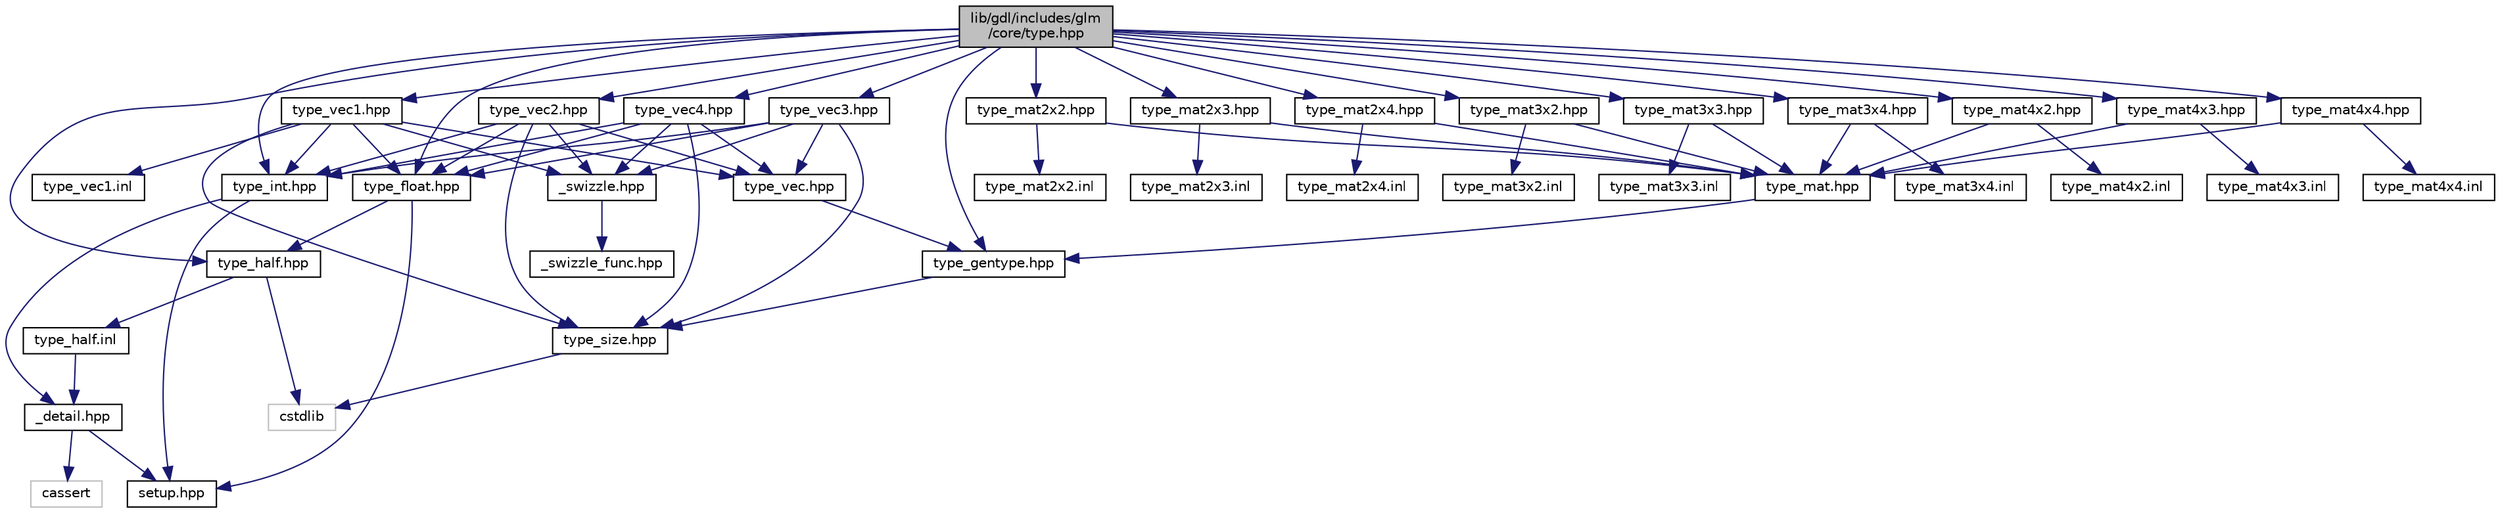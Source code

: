 digraph "lib/gdl/includes/glm/core/type.hpp"
{
  edge [fontname="Helvetica",fontsize="10",labelfontname="Helvetica",labelfontsize="10"];
  node [fontname="Helvetica",fontsize="10",shape=record];
  Node1 [label="lib/gdl/includes/glm\l/core/type.hpp",height=0.2,width=0.4,color="black", fillcolor="grey75", style="filled", fontcolor="black"];
  Node1 -> Node2 [color="midnightblue",fontsize="10",style="solid",fontname="Helvetica"];
  Node2 [label="type_half.hpp",height=0.2,width=0.4,color="black", fillcolor="white", style="filled",URL="$type__half_8hpp.html"];
  Node2 -> Node3 [color="midnightblue",fontsize="10",style="solid",fontname="Helvetica"];
  Node3 [label="cstdlib",height=0.2,width=0.4,color="grey75", fillcolor="white", style="filled"];
  Node2 -> Node4 [color="midnightblue",fontsize="10",style="solid",fontname="Helvetica"];
  Node4 [label="type_half.inl",height=0.2,width=0.4,color="black", fillcolor="white", style="filled",URL="$type__half_8inl.html"];
  Node4 -> Node5 [color="midnightblue",fontsize="10",style="solid",fontname="Helvetica"];
  Node5 [label="_detail.hpp",height=0.2,width=0.4,color="black", fillcolor="white", style="filled",URL="$__detail_8hpp.html"];
  Node5 -> Node6 [color="midnightblue",fontsize="10",style="solid",fontname="Helvetica"];
  Node6 [label="setup.hpp",height=0.2,width=0.4,color="black", fillcolor="white", style="filled",URL="$setup_8hpp.html"];
  Node5 -> Node7 [color="midnightblue",fontsize="10",style="solid",fontname="Helvetica"];
  Node7 [label="cassert",height=0.2,width=0.4,color="grey75", fillcolor="white", style="filled"];
  Node1 -> Node8 [color="midnightblue",fontsize="10",style="solid",fontname="Helvetica"];
  Node8 [label="type_float.hpp",height=0.2,width=0.4,color="black", fillcolor="white", style="filled",URL="$type__float_8hpp.html"];
  Node8 -> Node2 [color="midnightblue",fontsize="10",style="solid",fontname="Helvetica"];
  Node8 -> Node6 [color="midnightblue",fontsize="10",style="solid",fontname="Helvetica"];
  Node1 -> Node9 [color="midnightblue",fontsize="10",style="solid",fontname="Helvetica"];
  Node9 [label="type_int.hpp",height=0.2,width=0.4,color="black", fillcolor="white", style="filled",URL="$type__int_8hpp.html"];
  Node9 -> Node6 [color="midnightblue",fontsize="10",style="solid",fontname="Helvetica"];
  Node9 -> Node5 [color="midnightblue",fontsize="10",style="solid",fontname="Helvetica"];
  Node1 -> Node10 [color="midnightblue",fontsize="10",style="solid",fontname="Helvetica"];
  Node10 [label="type_gentype.hpp",height=0.2,width=0.4,color="black", fillcolor="white", style="filled",URL="$type__gentype_8hpp.html"];
  Node10 -> Node11 [color="midnightblue",fontsize="10",style="solid",fontname="Helvetica"];
  Node11 [label="type_size.hpp",height=0.2,width=0.4,color="black", fillcolor="white", style="filled",URL="$type__size_8hpp.html"];
  Node11 -> Node3 [color="midnightblue",fontsize="10",style="solid",fontname="Helvetica"];
  Node1 -> Node12 [color="midnightblue",fontsize="10",style="solid",fontname="Helvetica"];
  Node12 [label="type_vec1.hpp",height=0.2,width=0.4,color="black", fillcolor="white", style="filled",URL="$type__vec1_8hpp.html"];
  Node12 -> Node13 [color="midnightblue",fontsize="10",style="solid",fontname="Helvetica"];
  Node13 [label="type_vec.hpp",height=0.2,width=0.4,color="black", fillcolor="white", style="filled",URL="$type__vec_8hpp.html"];
  Node13 -> Node10 [color="midnightblue",fontsize="10",style="solid",fontname="Helvetica"];
  Node12 -> Node8 [color="midnightblue",fontsize="10",style="solid",fontname="Helvetica"];
  Node12 -> Node9 [color="midnightblue",fontsize="10",style="solid",fontname="Helvetica"];
  Node12 -> Node11 [color="midnightblue",fontsize="10",style="solid",fontname="Helvetica"];
  Node12 -> Node14 [color="midnightblue",fontsize="10",style="solid",fontname="Helvetica"];
  Node14 [label="_swizzle.hpp",height=0.2,width=0.4,color="black", fillcolor="white", style="filled",URL="$__swizzle_8hpp.html"];
  Node14 -> Node15 [color="midnightblue",fontsize="10",style="solid",fontname="Helvetica"];
  Node15 [label="_swizzle_func.hpp",height=0.2,width=0.4,color="black", fillcolor="white", style="filled",URL="$__swizzle__func_8hpp.html"];
  Node12 -> Node16 [color="midnightblue",fontsize="10",style="solid",fontname="Helvetica"];
  Node16 [label="type_vec1.inl",height=0.2,width=0.4,color="black", fillcolor="white", style="filled",URL="$type__vec1_8inl.html"];
  Node1 -> Node17 [color="midnightblue",fontsize="10",style="solid",fontname="Helvetica"];
  Node17 [label="type_vec2.hpp",height=0.2,width=0.4,color="black", fillcolor="white", style="filled",URL="$type__vec2_8hpp.html"];
  Node17 -> Node13 [color="midnightblue",fontsize="10",style="solid",fontname="Helvetica"];
  Node17 -> Node8 [color="midnightblue",fontsize="10",style="solid",fontname="Helvetica"];
  Node17 -> Node9 [color="midnightblue",fontsize="10",style="solid",fontname="Helvetica"];
  Node17 -> Node11 [color="midnightblue",fontsize="10",style="solid",fontname="Helvetica"];
  Node17 -> Node14 [color="midnightblue",fontsize="10",style="solid",fontname="Helvetica"];
  Node1 -> Node18 [color="midnightblue",fontsize="10",style="solid",fontname="Helvetica"];
  Node18 [label="type_vec3.hpp",height=0.2,width=0.4,color="black", fillcolor="white", style="filled",URL="$type__vec3_8hpp.html"];
  Node18 -> Node13 [color="midnightblue",fontsize="10",style="solid",fontname="Helvetica"];
  Node18 -> Node8 [color="midnightblue",fontsize="10",style="solid",fontname="Helvetica"];
  Node18 -> Node9 [color="midnightblue",fontsize="10",style="solid",fontname="Helvetica"];
  Node18 -> Node11 [color="midnightblue",fontsize="10",style="solid",fontname="Helvetica"];
  Node18 -> Node14 [color="midnightblue",fontsize="10",style="solid",fontname="Helvetica"];
  Node1 -> Node19 [color="midnightblue",fontsize="10",style="solid",fontname="Helvetica"];
  Node19 [label="type_vec4.hpp",height=0.2,width=0.4,color="black", fillcolor="white", style="filled",URL="$type__vec4_8hpp.html"];
  Node19 -> Node13 [color="midnightblue",fontsize="10",style="solid",fontname="Helvetica"];
  Node19 -> Node8 [color="midnightblue",fontsize="10",style="solid",fontname="Helvetica"];
  Node19 -> Node9 [color="midnightblue",fontsize="10",style="solid",fontname="Helvetica"];
  Node19 -> Node11 [color="midnightblue",fontsize="10",style="solid",fontname="Helvetica"];
  Node19 -> Node14 [color="midnightblue",fontsize="10",style="solid",fontname="Helvetica"];
  Node1 -> Node20 [color="midnightblue",fontsize="10",style="solid",fontname="Helvetica"];
  Node20 [label="type_mat2x2.hpp",height=0.2,width=0.4,color="black", fillcolor="white", style="filled",URL="$type__mat2x2_8hpp.html"];
  Node20 -> Node21 [color="midnightblue",fontsize="10",style="solid",fontname="Helvetica"];
  Node21 [label="type_mat.hpp",height=0.2,width=0.4,color="black", fillcolor="white", style="filled",URL="$type__mat_8hpp.html"];
  Node21 -> Node10 [color="midnightblue",fontsize="10",style="solid",fontname="Helvetica"];
  Node20 -> Node22 [color="midnightblue",fontsize="10",style="solid",fontname="Helvetica"];
  Node22 [label="type_mat2x2.inl",height=0.2,width=0.4,color="black", fillcolor="white", style="filled",URL="$type__mat2x2_8inl.html"];
  Node1 -> Node23 [color="midnightblue",fontsize="10",style="solid",fontname="Helvetica"];
  Node23 [label="type_mat2x3.hpp",height=0.2,width=0.4,color="black", fillcolor="white", style="filled",URL="$type__mat2x3_8hpp.html"];
  Node23 -> Node21 [color="midnightblue",fontsize="10",style="solid",fontname="Helvetica"];
  Node23 -> Node24 [color="midnightblue",fontsize="10",style="solid",fontname="Helvetica"];
  Node24 [label="type_mat2x3.inl",height=0.2,width=0.4,color="black", fillcolor="white", style="filled",URL="$type__mat2x3_8inl.html"];
  Node1 -> Node25 [color="midnightblue",fontsize="10",style="solid",fontname="Helvetica"];
  Node25 [label="type_mat2x4.hpp",height=0.2,width=0.4,color="black", fillcolor="white", style="filled",URL="$type__mat2x4_8hpp.html"];
  Node25 -> Node21 [color="midnightblue",fontsize="10",style="solid",fontname="Helvetica"];
  Node25 -> Node26 [color="midnightblue",fontsize="10",style="solid",fontname="Helvetica"];
  Node26 [label="type_mat2x4.inl",height=0.2,width=0.4,color="black", fillcolor="white", style="filled",URL="$type__mat2x4_8inl.html"];
  Node1 -> Node27 [color="midnightblue",fontsize="10",style="solid",fontname="Helvetica"];
  Node27 [label="type_mat3x2.hpp",height=0.2,width=0.4,color="black", fillcolor="white", style="filled",URL="$type__mat3x2_8hpp.html"];
  Node27 -> Node21 [color="midnightblue",fontsize="10",style="solid",fontname="Helvetica"];
  Node27 -> Node28 [color="midnightblue",fontsize="10",style="solid",fontname="Helvetica"];
  Node28 [label="type_mat3x2.inl",height=0.2,width=0.4,color="black", fillcolor="white", style="filled",URL="$type__mat3x2_8inl.html"];
  Node1 -> Node29 [color="midnightblue",fontsize="10",style="solid",fontname="Helvetica"];
  Node29 [label="type_mat3x3.hpp",height=0.2,width=0.4,color="black", fillcolor="white", style="filled",URL="$type__mat3x3_8hpp.html"];
  Node29 -> Node21 [color="midnightblue",fontsize="10",style="solid",fontname="Helvetica"];
  Node29 -> Node30 [color="midnightblue",fontsize="10",style="solid",fontname="Helvetica"];
  Node30 [label="type_mat3x3.inl",height=0.2,width=0.4,color="black", fillcolor="white", style="filled",URL="$type__mat3x3_8inl.html"];
  Node1 -> Node31 [color="midnightblue",fontsize="10",style="solid",fontname="Helvetica"];
  Node31 [label="type_mat3x4.hpp",height=0.2,width=0.4,color="black", fillcolor="white", style="filled",URL="$type__mat3x4_8hpp.html"];
  Node31 -> Node21 [color="midnightblue",fontsize="10",style="solid",fontname="Helvetica"];
  Node31 -> Node32 [color="midnightblue",fontsize="10",style="solid",fontname="Helvetica"];
  Node32 [label="type_mat3x4.inl",height=0.2,width=0.4,color="black", fillcolor="white", style="filled",URL="$type__mat3x4_8inl.html"];
  Node1 -> Node33 [color="midnightblue",fontsize="10",style="solid",fontname="Helvetica"];
  Node33 [label="type_mat4x2.hpp",height=0.2,width=0.4,color="black", fillcolor="white", style="filled",URL="$type__mat4x2_8hpp.html"];
  Node33 -> Node21 [color="midnightblue",fontsize="10",style="solid",fontname="Helvetica"];
  Node33 -> Node34 [color="midnightblue",fontsize="10",style="solid",fontname="Helvetica"];
  Node34 [label="type_mat4x2.inl",height=0.2,width=0.4,color="black", fillcolor="white", style="filled",URL="$type__mat4x2_8inl.html"];
  Node1 -> Node35 [color="midnightblue",fontsize="10",style="solid",fontname="Helvetica"];
  Node35 [label="type_mat4x3.hpp",height=0.2,width=0.4,color="black", fillcolor="white", style="filled",URL="$type__mat4x3_8hpp.html"];
  Node35 -> Node21 [color="midnightblue",fontsize="10",style="solid",fontname="Helvetica"];
  Node35 -> Node36 [color="midnightblue",fontsize="10",style="solid",fontname="Helvetica"];
  Node36 [label="type_mat4x3.inl",height=0.2,width=0.4,color="black", fillcolor="white", style="filled",URL="$type__mat4x3_8inl.html"];
  Node1 -> Node37 [color="midnightblue",fontsize="10",style="solid",fontname="Helvetica"];
  Node37 [label="type_mat4x4.hpp",height=0.2,width=0.4,color="black", fillcolor="white", style="filled",URL="$type__mat4x4_8hpp.html"];
  Node37 -> Node21 [color="midnightblue",fontsize="10",style="solid",fontname="Helvetica"];
  Node37 -> Node38 [color="midnightblue",fontsize="10",style="solid",fontname="Helvetica"];
  Node38 [label="type_mat4x4.inl",height=0.2,width=0.4,color="black", fillcolor="white", style="filled",URL="$type__mat4x4_8inl.html"];
}
